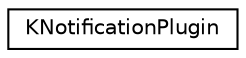 digraph "Graphical Class Hierarchy"
{
  edge [fontname="Helvetica",fontsize="10",labelfontname="Helvetica",labelfontsize="10"];
  node [fontname="Helvetica",fontsize="10",shape=record];
  rankdir="LR";
  Node0 [label="KNotificationPlugin",height=0.2,width=0.4,color="black", fillcolor="white", style="filled",URL="$classKNotificationPlugin.html",tooltip="abstract class for KNotification actions "];
}
